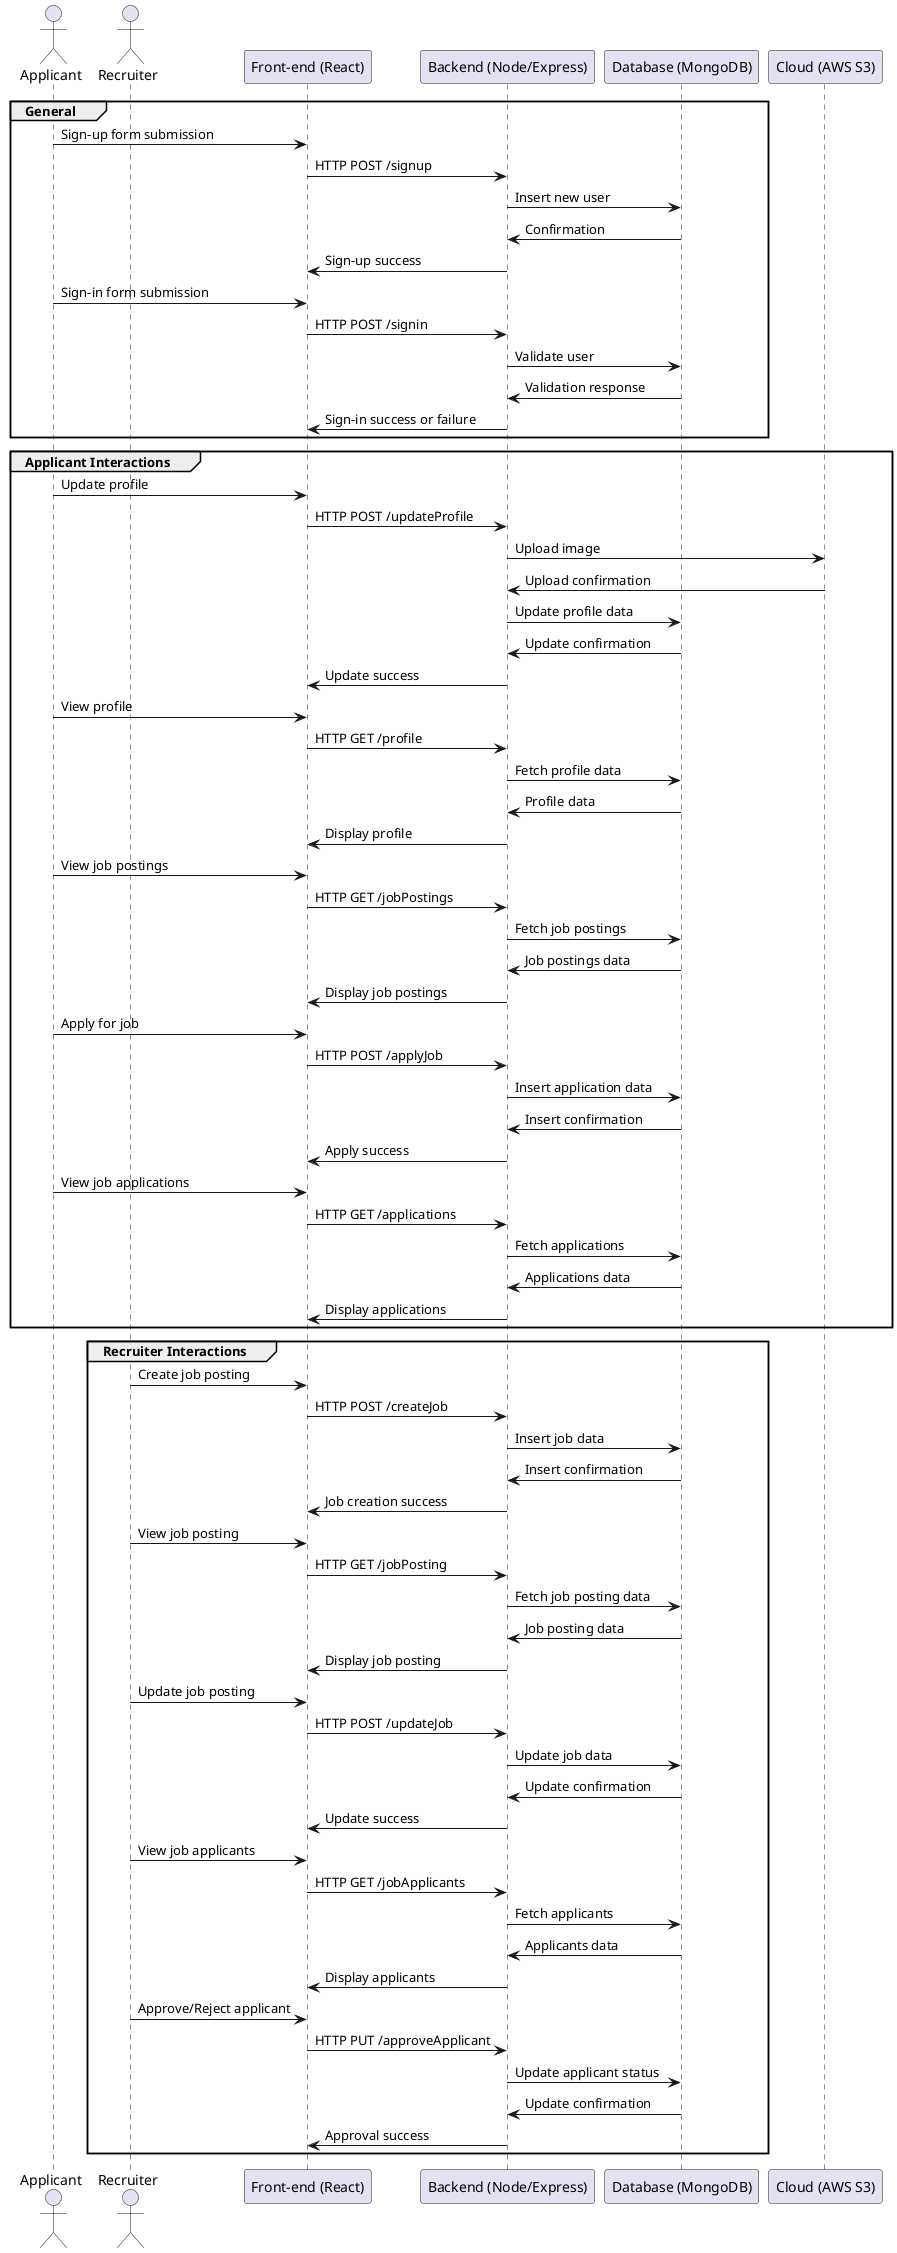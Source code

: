 @startuml
actor Applicant
actor Recruiter
participant Frontend as "Front-end (React)"
participant Backend as "Backend (Node/Express)"
participant Database as "Database (MongoDB)"
participant Cloud as "Cloud (AWS S3)"

group General
    Applicant -> Frontend: Sign-up form submission
    Frontend -> Backend: HTTP POST /signup
    Backend -> Database: Insert new user
    Database -> Backend: Confirmation
    Backend -> Frontend: Sign-up success

    Applicant -> Frontend: Sign-in form submission
    Frontend -> Backend: HTTP POST /signin
    Backend -> Database: Validate user
    Database -> Backend: Validation response
    Backend -> Frontend: Sign-in success or failure
end

group Applicant Interactions
    Applicant -> Frontend: Update profile
    Frontend -> Backend: HTTP POST /updateProfile
    Backend -> Cloud: Upload image
    Cloud -> Backend: Upload confirmation
    Backend -> Database: Update profile data
    Database -> Backend: Update confirmation
    Backend -> Frontend: Update success

    Applicant -> Frontend: View profile
    Frontend -> Backend: HTTP GET /profile
    Backend -> Database: Fetch profile data
    Database -> Backend: Profile data
    Backend -> Frontend: Display profile

    Applicant -> Frontend: View job postings
    Frontend -> Backend: HTTP GET /jobPostings
    Backend -> Database: Fetch job postings
    Database -> Backend: Job postings data
    Backend -> Frontend: Display job postings

    Applicant -> Frontend: Apply for job
    Frontend -> Backend: HTTP POST /applyJob
    Backend -> Database: Insert application data
    Database -> Backend: Insert confirmation
    Backend -> Frontend: Apply success

    Applicant -> Frontend: View job applications
    Frontend -> Backend: HTTP GET /applications
    Backend -> Database: Fetch applications
    Database -> Backend: Applications data
    Backend -> Frontend: Display applications
end

group Recruiter Interactions
    Recruiter -> Frontend: Create job posting
    Frontend -> Backend: HTTP POST /createJob
    Backend -> Database: Insert job data
    Database -> Backend: Insert confirmation
    Backend -> Frontend: Job creation success

    Recruiter -> Frontend: View job posting
    Frontend -> Backend: HTTP GET /jobPosting
    Backend -> Database: Fetch job posting data
    Database -> Backend: Job posting data
    Backend -> Frontend: Display job posting

    Recruiter -> Frontend: Update job posting
    Frontend -> Backend: HTTP POST /updateJob
    Backend -> Database: Update job data
    Database -> Backend: Update confirmation
    Backend -> Frontend: Update success

    Recruiter -> Frontend: View job applicants
    Frontend -> Backend: HTTP GET /jobApplicants
    Backend -> Database: Fetch applicants
    Database -> Backend: Applicants data
    Backend -> Frontend: Display applicants

    Recruiter -> Frontend: Approve/Reject applicant
    Frontend -> Backend: HTTP PUT /approveApplicant
    Backend -> Database: Update applicant status
    Database -> Backend: Update confirmation
    Backend -> Frontend: Approval success
end
@enduml
